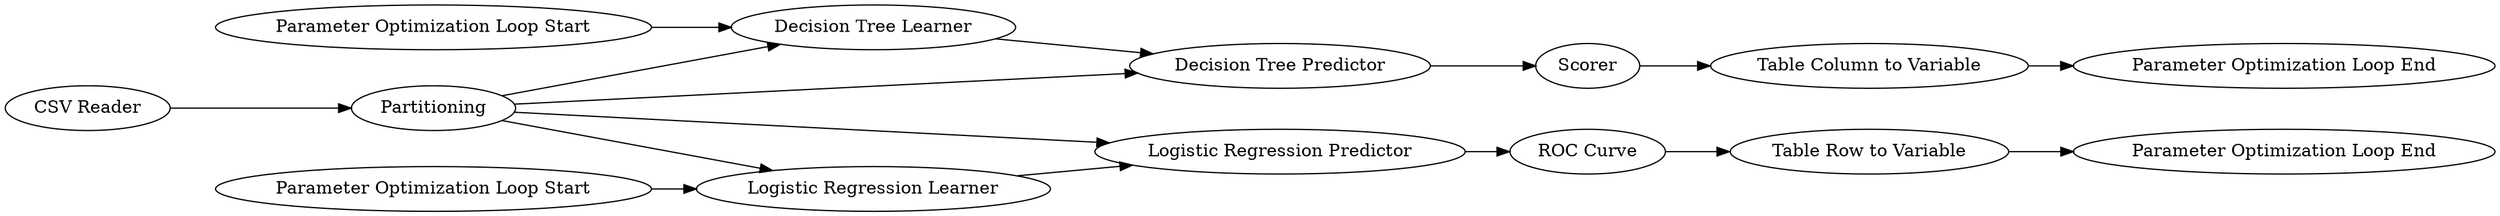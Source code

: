 digraph {
	14 -> 8
	13 -> 7
	8 -> 9
	15 -> 16
	20 -> 19
	10 -> 15
	6 -> 10
	9 -> 12
	1 -> 6
	12 -> 20
	7 -> 10
	6 -> 9
	6 -> 7
	16 -> 17
	6 -> 8
	16 [label="Table Row to Variable"]
	14 [label="Parameter Optimization Loop Start"]
	20 [label="Table Column to Variable"]
	13 [label="Parameter Optimization Loop Start"]
	1 [label="CSV Reader"]
	7 [label="Logistic Regression Learner"]
	9 [label="Decision Tree Predictor"]
	8 [label="Decision Tree Learner"]
	6 [label=Partitioning]
	15 [label="ROC Curve"]
	12 [label=Scorer]
	17 [label="Parameter Optimization Loop End"]
	10 [label="Logistic Regression Predictor"]
	19 [label="Parameter Optimization Loop End"]
	rankdir=LR
}
